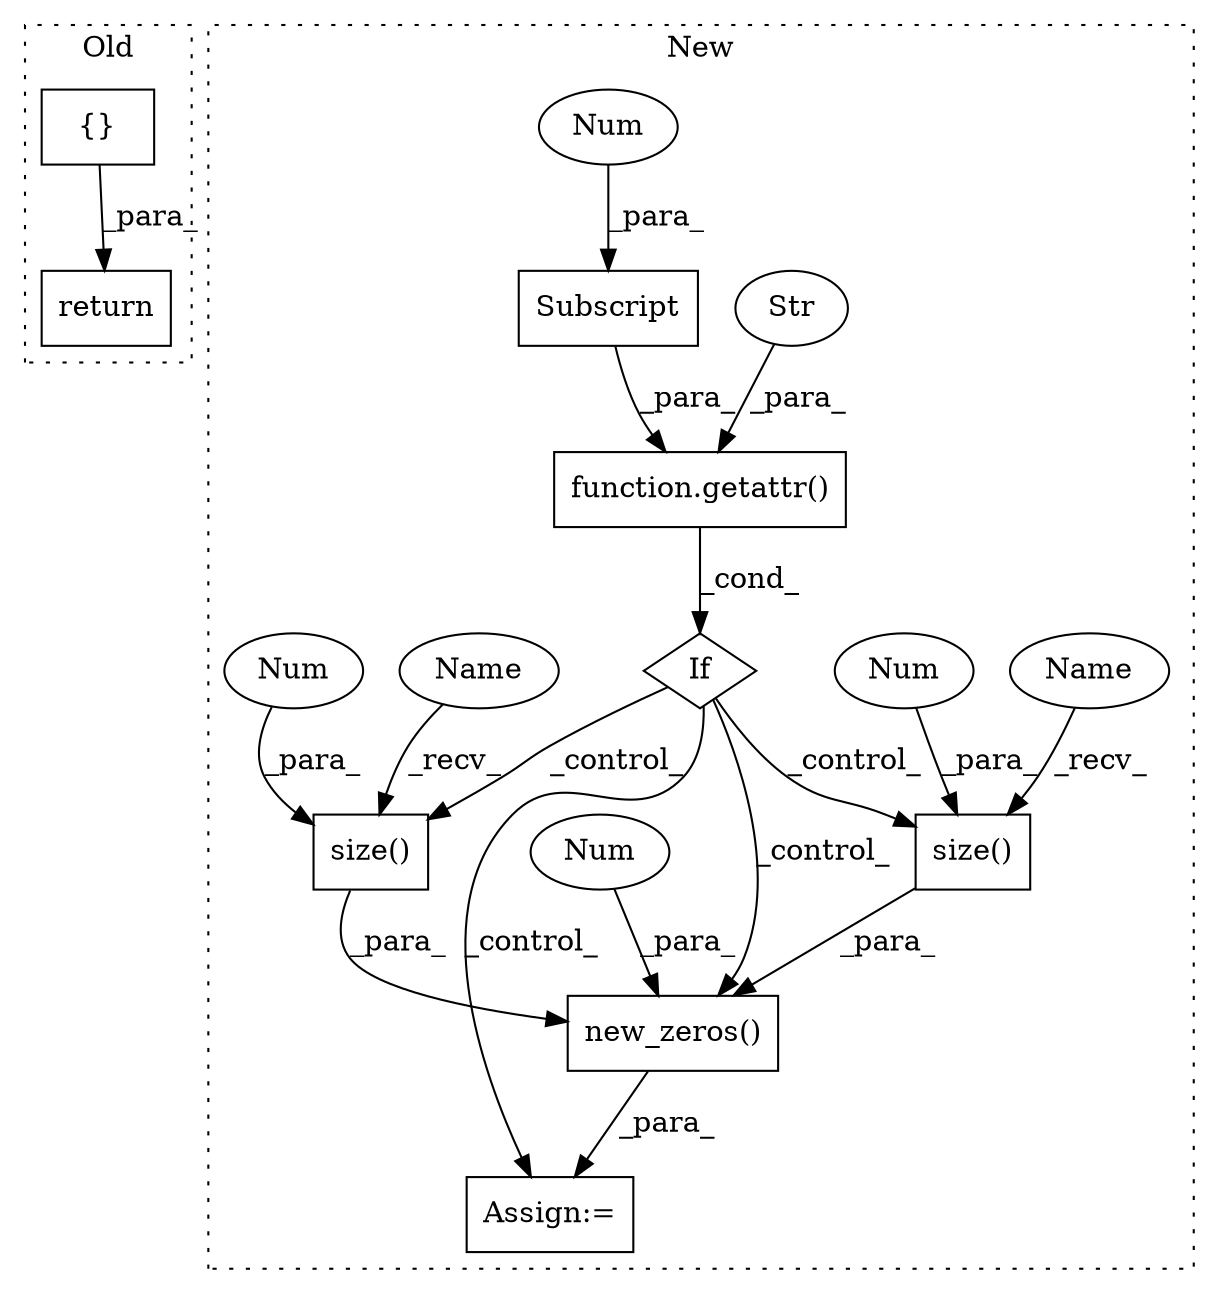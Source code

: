 digraph G {
subgraph cluster0 {
1 [label="{}" a="95" s="15142,15272" l="14,11" shape="box"];
4 [label="return" a="93" s="15135" l="7" shape="box"];
label = "Old";
style="dotted";
}
subgraph cluster1 {
2 [label="new_zeros()" a="75" s="15248,15338" l="49,14" shape="box"];
3 [label="Assign:=" a="68" s="15245" l="3" shape="box"];
5 [label="If" a="96" s="15164" l="3" shape="diamond"];
6 [label="function.getattr()" a="75" s="15167,15218" l="8,1" shape="box"];
7 [label="Subscript" a="63" s="15175,0" l="23,0" shape="box"];
8 [label="Str" a="66" s="15200" l="11" shape="ellipse"];
9 [label="Num" a="76" s="15317" l="1" shape="ellipse"];
10 [label="Num" a="76" s="15195" l="2" shape="ellipse"];
11 [label="size()" a="75" s="15297,15314" l="16,1" shape="box"];
12 [label="size()" a="75" s="15320,15337" l="16,1" shape="box"];
13 [label="Num" a="76" s="15336" l="1" shape="ellipse"];
14 [label="Num" a="76" s="15313" l="1" shape="ellipse"];
15 [label="Name" a="87" s="15320" l="10" shape="ellipse"];
16 [label="Name" a="87" s="15297" l="10" shape="ellipse"];
label = "New";
style="dotted";
}
1 -> 4 [label="_para_"];
2 -> 3 [label="_para_"];
5 -> 2 [label="_control_"];
5 -> 3 [label="_control_"];
5 -> 11 [label="_control_"];
5 -> 12 [label="_control_"];
6 -> 5 [label="_cond_"];
7 -> 6 [label="_para_"];
8 -> 6 [label="_para_"];
9 -> 2 [label="_para_"];
10 -> 7 [label="_para_"];
11 -> 2 [label="_para_"];
12 -> 2 [label="_para_"];
13 -> 12 [label="_para_"];
14 -> 11 [label="_para_"];
15 -> 12 [label="_recv_"];
16 -> 11 [label="_recv_"];
}
